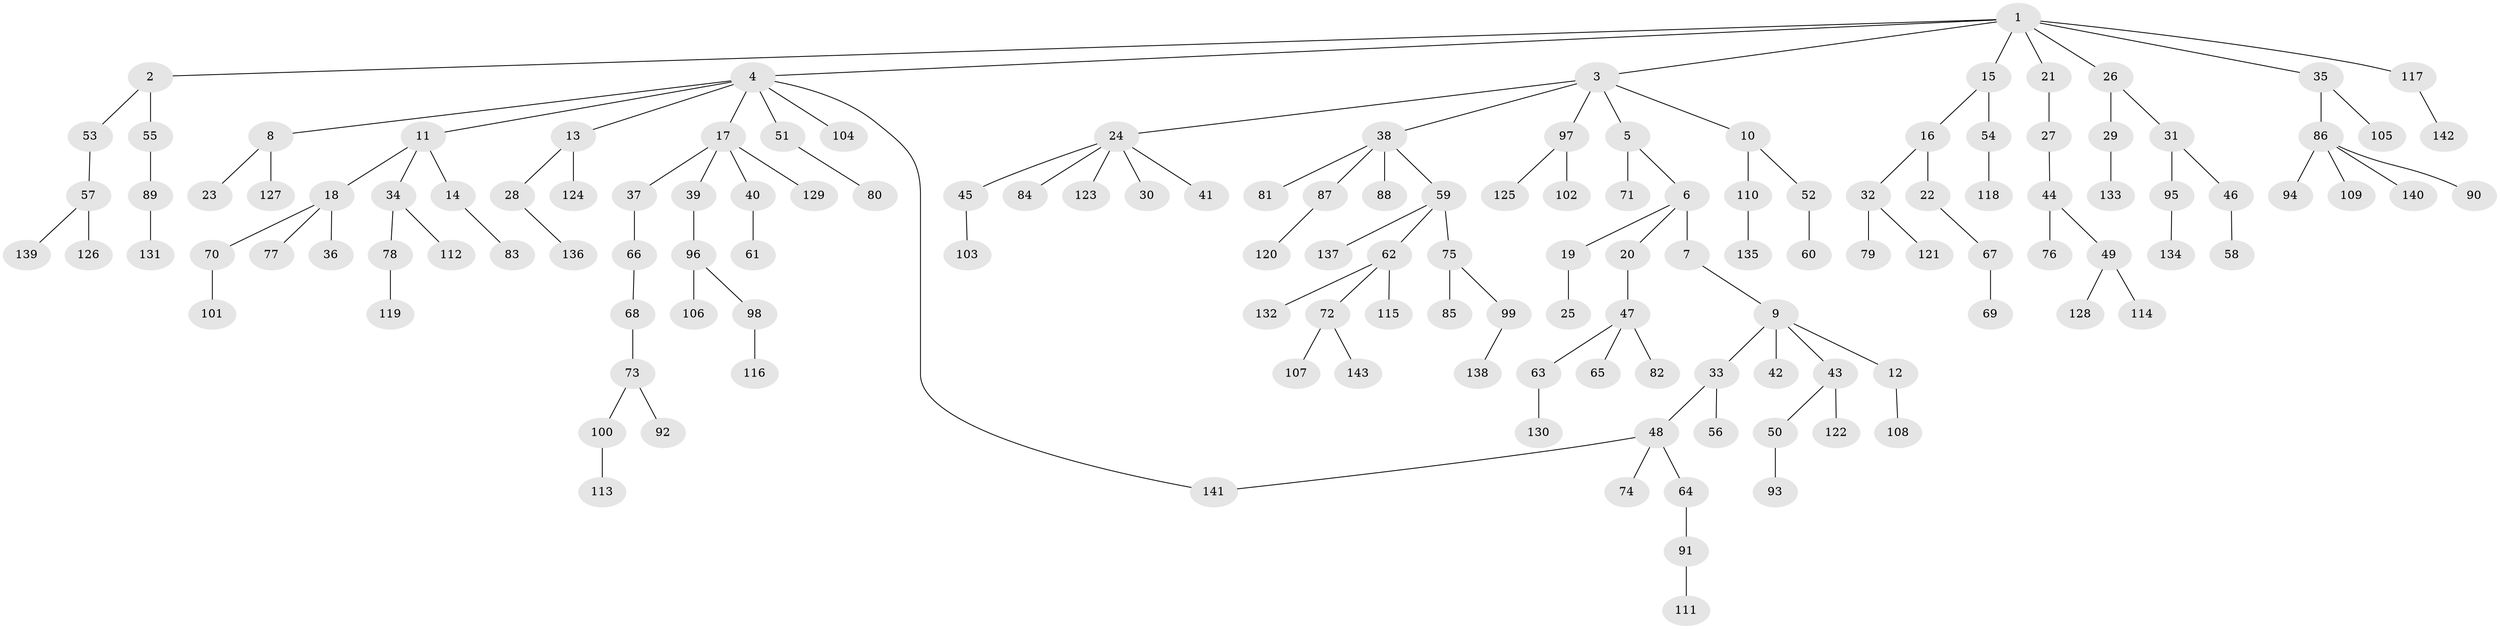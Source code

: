 // coarse degree distribution, {9: 0.017241379310344827, 3: 0.20689655172413793, 5: 0.017241379310344827, 6: 0.017241379310344827, 2: 0.2413793103448276, 4: 0.017241379310344827, 1: 0.4827586206896552}
// Generated by graph-tools (version 1.1) at 2025/48/03/04/25 22:48:59]
// undirected, 143 vertices, 143 edges
graph export_dot {
  node [color=gray90,style=filled];
  1;
  2;
  3;
  4;
  5;
  6;
  7;
  8;
  9;
  10;
  11;
  12;
  13;
  14;
  15;
  16;
  17;
  18;
  19;
  20;
  21;
  22;
  23;
  24;
  25;
  26;
  27;
  28;
  29;
  30;
  31;
  32;
  33;
  34;
  35;
  36;
  37;
  38;
  39;
  40;
  41;
  42;
  43;
  44;
  45;
  46;
  47;
  48;
  49;
  50;
  51;
  52;
  53;
  54;
  55;
  56;
  57;
  58;
  59;
  60;
  61;
  62;
  63;
  64;
  65;
  66;
  67;
  68;
  69;
  70;
  71;
  72;
  73;
  74;
  75;
  76;
  77;
  78;
  79;
  80;
  81;
  82;
  83;
  84;
  85;
  86;
  87;
  88;
  89;
  90;
  91;
  92;
  93;
  94;
  95;
  96;
  97;
  98;
  99;
  100;
  101;
  102;
  103;
  104;
  105;
  106;
  107;
  108;
  109;
  110;
  111;
  112;
  113;
  114;
  115;
  116;
  117;
  118;
  119;
  120;
  121;
  122;
  123;
  124;
  125;
  126;
  127;
  128;
  129;
  130;
  131;
  132;
  133;
  134;
  135;
  136;
  137;
  138;
  139;
  140;
  141;
  142;
  143;
  1 -- 2;
  1 -- 3;
  1 -- 4;
  1 -- 15;
  1 -- 21;
  1 -- 26;
  1 -- 35;
  1 -- 117;
  2 -- 53;
  2 -- 55;
  3 -- 5;
  3 -- 10;
  3 -- 24;
  3 -- 38;
  3 -- 97;
  4 -- 8;
  4 -- 11;
  4 -- 13;
  4 -- 17;
  4 -- 51;
  4 -- 104;
  4 -- 141;
  5 -- 6;
  5 -- 71;
  6 -- 7;
  6 -- 19;
  6 -- 20;
  7 -- 9;
  8 -- 23;
  8 -- 127;
  9 -- 12;
  9 -- 33;
  9 -- 42;
  9 -- 43;
  10 -- 52;
  10 -- 110;
  11 -- 14;
  11 -- 18;
  11 -- 34;
  12 -- 108;
  13 -- 28;
  13 -- 124;
  14 -- 83;
  15 -- 16;
  15 -- 54;
  16 -- 22;
  16 -- 32;
  17 -- 37;
  17 -- 39;
  17 -- 40;
  17 -- 129;
  18 -- 36;
  18 -- 70;
  18 -- 77;
  19 -- 25;
  20 -- 47;
  21 -- 27;
  22 -- 67;
  24 -- 30;
  24 -- 41;
  24 -- 45;
  24 -- 84;
  24 -- 123;
  26 -- 29;
  26 -- 31;
  27 -- 44;
  28 -- 136;
  29 -- 133;
  31 -- 46;
  31 -- 95;
  32 -- 79;
  32 -- 121;
  33 -- 48;
  33 -- 56;
  34 -- 78;
  34 -- 112;
  35 -- 86;
  35 -- 105;
  37 -- 66;
  38 -- 59;
  38 -- 81;
  38 -- 87;
  38 -- 88;
  39 -- 96;
  40 -- 61;
  43 -- 50;
  43 -- 122;
  44 -- 49;
  44 -- 76;
  45 -- 103;
  46 -- 58;
  47 -- 63;
  47 -- 65;
  47 -- 82;
  48 -- 64;
  48 -- 74;
  48 -- 141;
  49 -- 114;
  49 -- 128;
  50 -- 93;
  51 -- 80;
  52 -- 60;
  53 -- 57;
  54 -- 118;
  55 -- 89;
  57 -- 126;
  57 -- 139;
  59 -- 62;
  59 -- 75;
  59 -- 137;
  62 -- 72;
  62 -- 115;
  62 -- 132;
  63 -- 130;
  64 -- 91;
  66 -- 68;
  67 -- 69;
  68 -- 73;
  70 -- 101;
  72 -- 107;
  72 -- 143;
  73 -- 92;
  73 -- 100;
  75 -- 85;
  75 -- 99;
  78 -- 119;
  86 -- 90;
  86 -- 94;
  86 -- 109;
  86 -- 140;
  87 -- 120;
  89 -- 131;
  91 -- 111;
  95 -- 134;
  96 -- 98;
  96 -- 106;
  97 -- 102;
  97 -- 125;
  98 -- 116;
  99 -- 138;
  100 -- 113;
  110 -- 135;
  117 -- 142;
}

